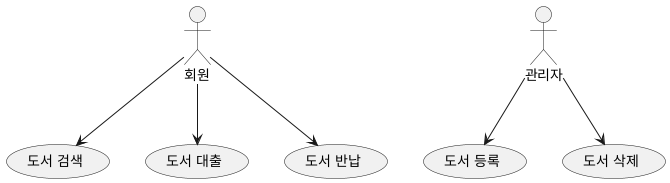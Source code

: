 @startuml Use Case Diagram
actor "회원" as User
actor "관리자" as Admin

User --> (도서 검색)
User --> (도서 대출)
User --> (도서 반납)

Admin --> (도서 등록)
Admin --> (도서 삭제)
@enduml